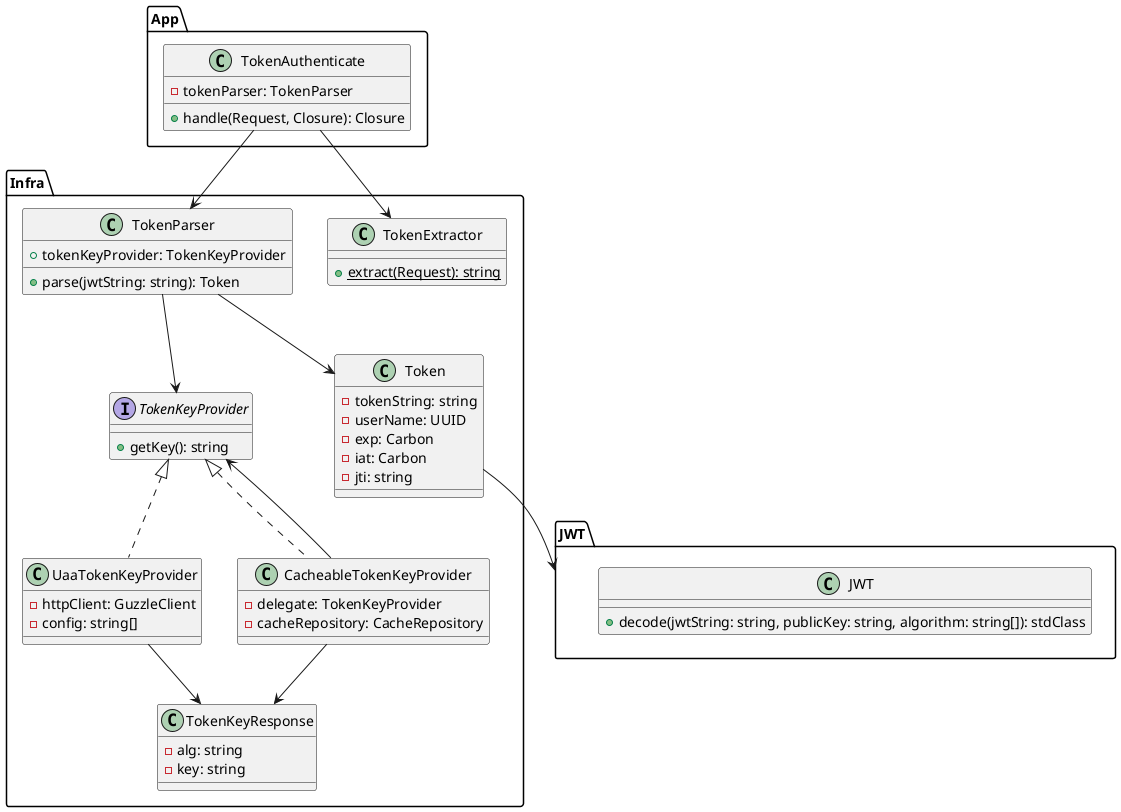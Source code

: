 @startuml

package App {

  class TokenAuthenticate {
    - tokenParser: TokenParser
    + handle(Request, Closure): Closure
  }
  
}

package Infra {

  class TokenExtractor {
    + {static} extract(Request): string
  }
  
  class TokenParser {
    + tokenKeyProvider: TokenKeyProvider
    + parse(jwtString: string): Token
  }
  
  class Token {
    - tokenString: string
    - userName: UUID
    - exp: Carbon
    - iat: Carbon
    - jti: string
  }
  
  interface TokenKeyProvider {
    + getKey(): string
  }
  
  class UaaTokenKeyProvider implements TokenKeyProvider {
    - httpClient: GuzzleClient
    - config: string[]
  }
  
  class CacheableTokenKeyProvider implements TokenKeyProvider {
    - delegate: TokenKeyProvider
    - cacheRepository: CacheRepository
  }
  
  class TokenKeyResponse {
    - alg: string
    - key: string
  }

}

package JWT {

  class JWT {
    + decode(jwtString: string, publicKey: string, algorithm: string[]): stdClass
  }

}

TokenAuthenticate --> TokenExtractor
TokenAuthenticate --> TokenParser
TokenParser --> TokenKeyProvider
TokenParser --> Token
Token --> JWT
UaaTokenKeyProvider --> TokenKeyResponse
CacheableTokenKeyProvider --> TokenKeyProvider
CacheableTokenKeyProvider --> TokenKeyResponse


@enduml

